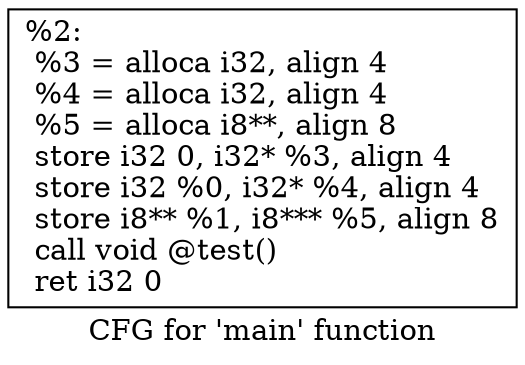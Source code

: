 digraph "CFG for 'main' function" {
	label="CFG for 'main' function";

	Node0x7fd79851acb0 [shape=record,label="{%2:\l  %3 = alloca i32, align 4\l  %4 = alloca i32, align 4\l  %5 = alloca i8**, align 8\l  store i32 0, i32* %3, align 4\l  store i32 %0, i32* %4, align 4\l  store i8** %1, i8*** %5, align 8\l  call void @test()\l  ret i32 0\l}"];
}
